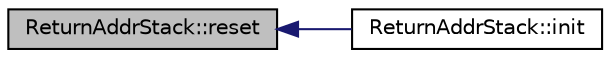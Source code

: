 digraph G
{
  edge [fontname="Helvetica",fontsize="10",labelfontname="Helvetica",labelfontsize="10"];
  node [fontname="Helvetica",fontsize="10",shape=record];
  rankdir=LR;
  Node1 [label="ReturnAddrStack::reset",height=0.2,width=0.4,color="black", fillcolor="grey75", style="filled" fontcolor="black"];
  Node1 -> Node2 [dir=back,color="midnightblue",fontsize="10",style="solid",fontname="Helvetica"];
  Node2 [label="ReturnAddrStack::init",height=0.2,width=0.4,color="black", fillcolor="white", style="filled",URL="$classReturnAddrStack.html#af430eea67a799a5519573f02a630a2e9"];
}

